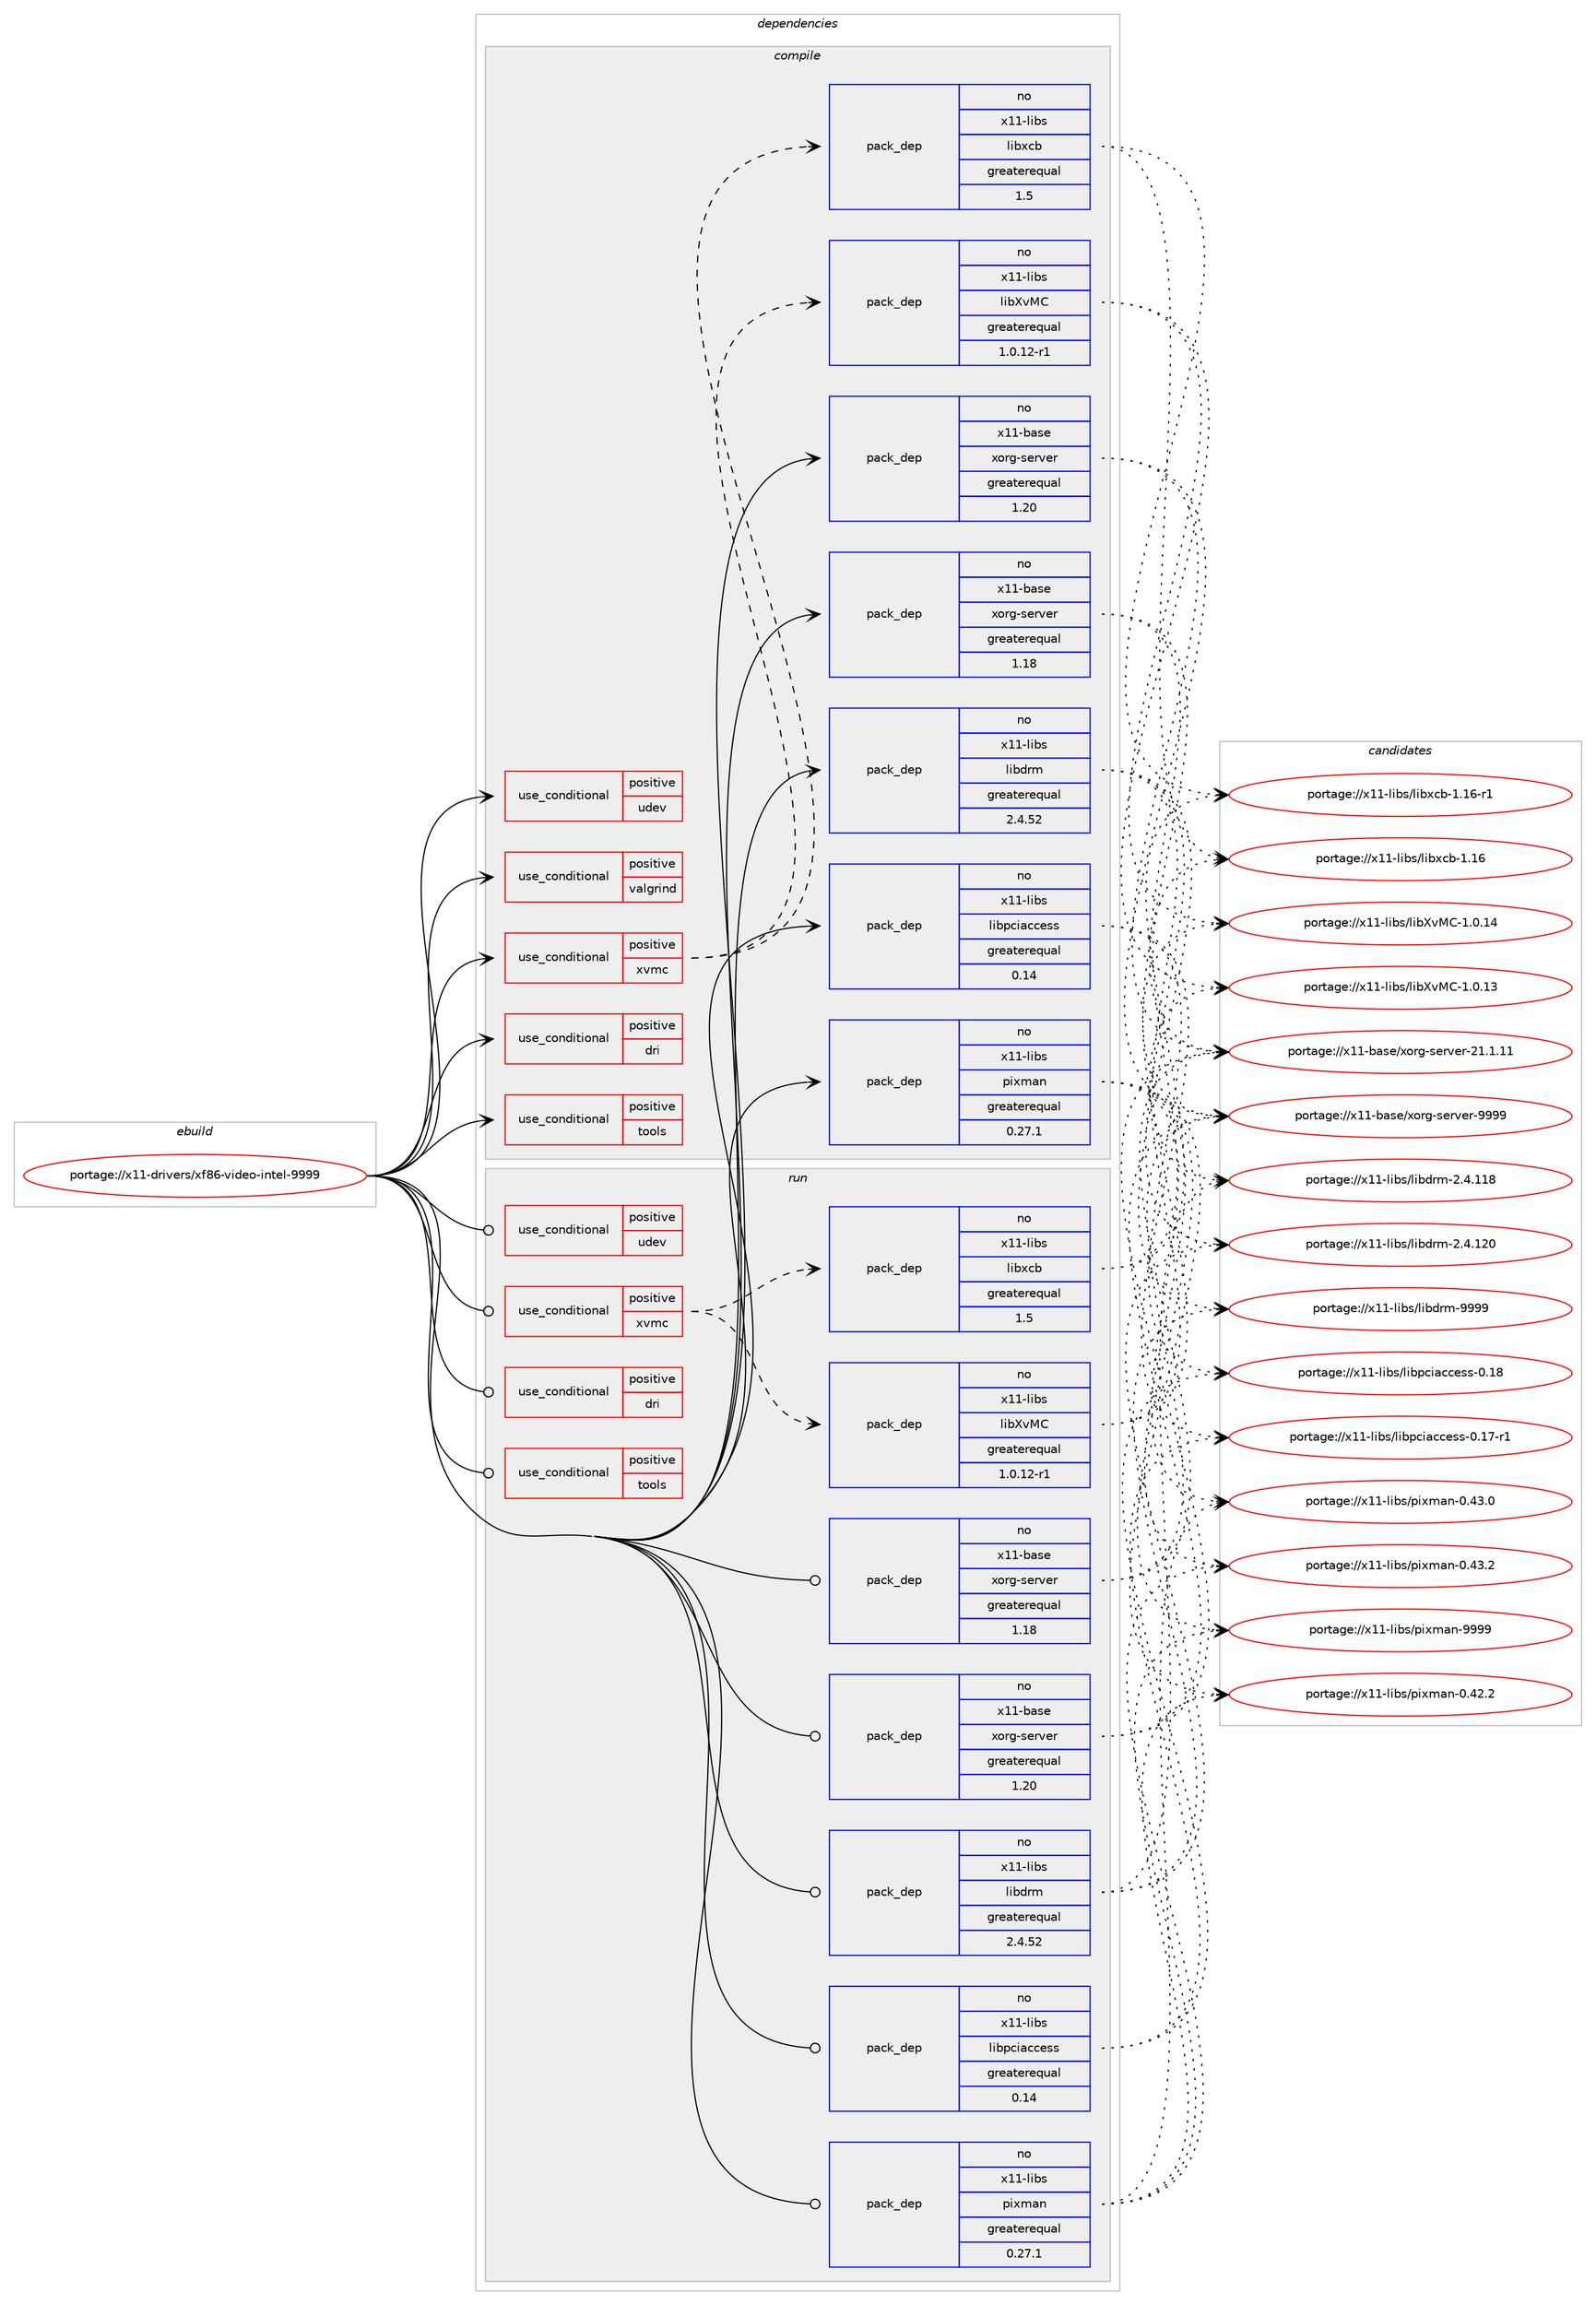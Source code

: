 digraph prolog {

# *************
# Graph options
# *************

newrank=true;
concentrate=true;
compound=true;
graph [rankdir=LR,fontname=Helvetica,fontsize=10,ranksep=1.5];#, ranksep=2.5, nodesep=0.2];
edge  [arrowhead=vee];
node  [fontname=Helvetica,fontsize=10];

# **********
# The ebuild
# **********

subgraph cluster_leftcol {
color=gray;
rank=same;
label=<<i>ebuild</i>>;
id [label="portage://x11-drivers/xf86-video-intel-9999", color=red, width=4, href="../x11-drivers/xf86-video-intel-9999.svg"];
}

# ****************
# The dependencies
# ****************

subgraph cluster_midcol {
color=gray;
label=<<i>dependencies</i>>;
subgraph cluster_compile {
fillcolor="#eeeeee";
style=filled;
label=<<i>compile</i>>;
subgraph cond17923 {
dependency27254 [label=<<TABLE BORDER="0" CELLBORDER="1" CELLSPACING="0" CELLPADDING="4"><TR><TD ROWSPAN="3" CELLPADDING="10">use_conditional</TD></TR><TR><TD>positive</TD></TR><TR><TD>dri</TD></TR></TABLE>>, shape=none, color=red];
# *** BEGIN UNKNOWN DEPENDENCY TYPE (TODO) ***
# dependency27254 -> package_dependency(portage://x11-drivers/xf86-video-intel-9999,install,no,x11-base,xorg-server,none,[,,],[],[use(disable(minimal),none)])
# *** END UNKNOWN DEPENDENCY TYPE (TODO) ***

# *** BEGIN UNKNOWN DEPENDENCY TYPE (TODO) ***
# dependency27254 -> package_dependency(portage://x11-drivers/xf86-video-intel-9999,install,no,x11-libs,libdrm,none,[,,],[],[])
# *** END UNKNOWN DEPENDENCY TYPE (TODO) ***

}
id:e -> dependency27254:w [weight=20,style="solid",arrowhead="vee"];
subgraph cond17924 {
dependency27255 [label=<<TABLE BORDER="0" CELLBORDER="1" CELLSPACING="0" CELLPADDING="4"><TR><TD ROWSPAN="3" CELLPADDING="10">use_conditional</TD></TR><TR><TD>positive</TD></TR><TR><TD>tools</TD></TR></TABLE>>, shape=none, color=red];
# *** BEGIN UNKNOWN DEPENDENCY TYPE (TODO) ***
# dependency27255 -> package_dependency(portage://x11-drivers/xf86-video-intel-9999,install,no,x11-libs,libX11,none,[,,],[],[])
# *** END UNKNOWN DEPENDENCY TYPE (TODO) ***

# *** BEGIN UNKNOWN DEPENDENCY TYPE (TODO) ***
# dependency27255 -> package_dependency(portage://x11-drivers/xf86-video-intel-9999,install,no,x11-libs,libxcb,none,[,,],[],[])
# *** END UNKNOWN DEPENDENCY TYPE (TODO) ***

# *** BEGIN UNKNOWN DEPENDENCY TYPE (TODO) ***
# dependency27255 -> package_dependency(portage://x11-drivers/xf86-video-intel-9999,install,no,x11-libs,libXcursor,none,[,,],[],[])
# *** END UNKNOWN DEPENDENCY TYPE (TODO) ***

# *** BEGIN UNKNOWN DEPENDENCY TYPE (TODO) ***
# dependency27255 -> package_dependency(portage://x11-drivers/xf86-video-intel-9999,install,no,x11-libs,libXdamage,none,[,,],[],[])
# *** END UNKNOWN DEPENDENCY TYPE (TODO) ***

# *** BEGIN UNKNOWN DEPENDENCY TYPE (TODO) ***
# dependency27255 -> package_dependency(portage://x11-drivers/xf86-video-intel-9999,install,no,x11-libs,libXinerama,none,[,,],[],[])
# *** END UNKNOWN DEPENDENCY TYPE (TODO) ***

# *** BEGIN UNKNOWN DEPENDENCY TYPE (TODO) ***
# dependency27255 -> package_dependency(portage://x11-drivers/xf86-video-intel-9999,install,no,x11-libs,libXrandr,none,[,,],[],[])
# *** END UNKNOWN DEPENDENCY TYPE (TODO) ***

# *** BEGIN UNKNOWN DEPENDENCY TYPE (TODO) ***
# dependency27255 -> package_dependency(portage://x11-drivers/xf86-video-intel-9999,install,no,x11-libs,libXrender,none,[,,],[],[])
# *** END UNKNOWN DEPENDENCY TYPE (TODO) ***

# *** BEGIN UNKNOWN DEPENDENCY TYPE (TODO) ***
# dependency27255 -> package_dependency(portage://x11-drivers/xf86-video-intel-9999,install,no,x11-libs,libxshmfence,none,[,,],[],[])
# *** END UNKNOWN DEPENDENCY TYPE (TODO) ***

# *** BEGIN UNKNOWN DEPENDENCY TYPE (TODO) ***
# dependency27255 -> package_dependency(portage://x11-drivers/xf86-video-intel-9999,install,no,x11-libs,libXtst,none,[,,],[],[])
# *** END UNKNOWN DEPENDENCY TYPE (TODO) ***

}
id:e -> dependency27255:w [weight=20,style="solid",arrowhead="vee"];
subgraph cond17925 {
dependency27256 [label=<<TABLE BORDER="0" CELLBORDER="1" CELLSPACING="0" CELLPADDING="4"><TR><TD ROWSPAN="3" CELLPADDING="10">use_conditional</TD></TR><TR><TD>positive</TD></TR><TR><TD>udev</TD></TR></TABLE>>, shape=none, color=red];
# *** BEGIN UNKNOWN DEPENDENCY TYPE (TODO) ***
# dependency27256 -> package_dependency(portage://x11-drivers/xf86-video-intel-9999,install,no,virtual,libudev,none,[,,],any_same_slot,[])
# *** END UNKNOWN DEPENDENCY TYPE (TODO) ***

}
id:e -> dependency27256:w [weight=20,style="solid",arrowhead="vee"];
subgraph cond17926 {
dependency27257 [label=<<TABLE BORDER="0" CELLBORDER="1" CELLSPACING="0" CELLPADDING="4"><TR><TD ROWSPAN="3" CELLPADDING="10">use_conditional</TD></TR><TR><TD>positive</TD></TR><TR><TD>valgrind</TD></TR></TABLE>>, shape=none, color=red];
# *** BEGIN UNKNOWN DEPENDENCY TYPE (TODO) ***
# dependency27257 -> package_dependency(portage://x11-drivers/xf86-video-intel-9999,install,no,dev-debug,valgrind,none,[,,],[],[])
# *** END UNKNOWN DEPENDENCY TYPE (TODO) ***

}
id:e -> dependency27257:w [weight=20,style="solid",arrowhead="vee"];
subgraph cond17927 {
dependency27258 [label=<<TABLE BORDER="0" CELLBORDER="1" CELLSPACING="0" CELLPADDING="4"><TR><TD ROWSPAN="3" CELLPADDING="10">use_conditional</TD></TR><TR><TD>positive</TD></TR><TR><TD>xvmc</TD></TR></TABLE>>, shape=none, color=red];
subgraph pack8995 {
dependency27259 [label=<<TABLE BORDER="0" CELLBORDER="1" CELLSPACING="0" CELLPADDING="4" WIDTH="220"><TR><TD ROWSPAN="6" CELLPADDING="30">pack_dep</TD></TR><TR><TD WIDTH="110">no</TD></TR><TR><TD>x11-libs</TD></TR><TR><TD>libXvMC</TD></TR><TR><TD>greaterequal</TD></TR><TR><TD>1.0.12-r1</TD></TR></TABLE>>, shape=none, color=blue];
}
dependency27258:e -> dependency27259:w [weight=20,style="dashed",arrowhead="vee"];
subgraph pack8996 {
dependency27260 [label=<<TABLE BORDER="0" CELLBORDER="1" CELLSPACING="0" CELLPADDING="4" WIDTH="220"><TR><TD ROWSPAN="6" CELLPADDING="30">pack_dep</TD></TR><TR><TD WIDTH="110">no</TD></TR><TR><TD>x11-libs</TD></TR><TR><TD>libxcb</TD></TR><TR><TD>greaterequal</TD></TR><TR><TD>1.5</TD></TR></TABLE>>, shape=none, color=blue];
}
dependency27258:e -> dependency27260:w [weight=20,style="dashed",arrowhead="vee"];
# *** BEGIN UNKNOWN DEPENDENCY TYPE (TODO) ***
# dependency27258 -> package_dependency(portage://x11-drivers/xf86-video-intel-9999,install,no,x11-libs,xcb-util,none,[,,],[],[])
# *** END UNKNOWN DEPENDENCY TYPE (TODO) ***

}
id:e -> dependency27258:w [weight=20,style="solid",arrowhead="vee"];
# *** BEGIN UNKNOWN DEPENDENCY TYPE (TODO) ***
# id -> package_dependency(portage://x11-drivers/xf86-video-intel-9999,install,no,x11-base,xorg-proto,none,[,,],[],[])
# *** END UNKNOWN DEPENDENCY TYPE (TODO) ***

subgraph pack8997 {
dependency27261 [label=<<TABLE BORDER="0" CELLBORDER="1" CELLSPACING="0" CELLPADDING="4" WIDTH="220"><TR><TD ROWSPAN="6" CELLPADDING="30">pack_dep</TD></TR><TR><TD WIDTH="110">no</TD></TR><TR><TD>x11-base</TD></TR><TR><TD>xorg-server</TD></TR><TR><TD>greaterequal</TD></TR><TR><TD>1.18</TD></TR></TABLE>>, shape=none, color=blue];
}
id:e -> dependency27261:w [weight=20,style="solid",arrowhead="vee"];
subgraph pack8998 {
dependency27262 [label=<<TABLE BORDER="0" CELLBORDER="1" CELLSPACING="0" CELLPADDING="4" WIDTH="220"><TR><TD ROWSPAN="6" CELLPADDING="30">pack_dep</TD></TR><TR><TD WIDTH="110">no</TD></TR><TR><TD>x11-base</TD></TR><TR><TD>xorg-server</TD></TR><TR><TD>greaterequal</TD></TR><TR><TD>1.20</TD></TR></TABLE>>, shape=none, color=blue];
}
id:e -> dependency27262:w [weight=20,style="solid",arrowhead="vee"];
# *** BEGIN UNKNOWN DEPENDENCY TYPE (TODO) ***
# id -> package_dependency(portage://x11-drivers/xf86-video-intel-9999,install,no,x11-libs,libXScrnSaver,none,[,,],[],[])
# *** END UNKNOWN DEPENDENCY TYPE (TODO) ***

# *** BEGIN UNKNOWN DEPENDENCY TYPE (TODO) ***
# id -> package_dependency(portage://x11-drivers/xf86-video-intel-9999,install,no,x11-libs,libXext,none,[,,],[],[])
# *** END UNKNOWN DEPENDENCY TYPE (TODO) ***

# *** BEGIN UNKNOWN DEPENDENCY TYPE (TODO) ***
# id -> package_dependency(portage://x11-drivers/xf86-video-intel-9999,install,no,x11-libs,libXfixes,none,[,,],[],[])
# *** END UNKNOWN DEPENDENCY TYPE (TODO) ***

subgraph pack8999 {
dependency27263 [label=<<TABLE BORDER="0" CELLBORDER="1" CELLSPACING="0" CELLPADDING="4" WIDTH="220"><TR><TD ROWSPAN="6" CELLPADDING="30">pack_dep</TD></TR><TR><TD WIDTH="110">no</TD></TR><TR><TD>x11-libs</TD></TR><TR><TD>libdrm</TD></TR><TR><TD>greaterequal</TD></TR><TR><TD>2.4.52</TD></TR></TABLE>>, shape=none, color=blue];
}
id:e -> dependency27263:w [weight=20,style="solid",arrowhead="vee"];
subgraph pack9000 {
dependency27264 [label=<<TABLE BORDER="0" CELLBORDER="1" CELLSPACING="0" CELLPADDING="4" WIDTH="220"><TR><TD ROWSPAN="6" CELLPADDING="30">pack_dep</TD></TR><TR><TD WIDTH="110">no</TD></TR><TR><TD>x11-libs</TD></TR><TR><TD>libpciaccess</TD></TR><TR><TD>greaterequal</TD></TR><TR><TD>0.14</TD></TR></TABLE>>, shape=none, color=blue];
}
id:e -> dependency27264:w [weight=20,style="solid",arrowhead="vee"];
subgraph pack9001 {
dependency27265 [label=<<TABLE BORDER="0" CELLBORDER="1" CELLSPACING="0" CELLPADDING="4" WIDTH="220"><TR><TD ROWSPAN="6" CELLPADDING="30">pack_dep</TD></TR><TR><TD WIDTH="110">no</TD></TR><TR><TD>x11-libs</TD></TR><TR><TD>pixman</TD></TR><TR><TD>greaterequal</TD></TR><TR><TD>0.27.1</TD></TR></TABLE>>, shape=none, color=blue];
}
id:e -> dependency27265:w [weight=20,style="solid",arrowhead="vee"];
}
subgraph cluster_compileandrun {
fillcolor="#eeeeee";
style=filled;
label=<<i>compile and run</i>>;
}
subgraph cluster_run {
fillcolor="#eeeeee";
style=filled;
label=<<i>run</i>>;
subgraph cond17928 {
dependency27266 [label=<<TABLE BORDER="0" CELLBORDER="1" CELLSPACING="0" CELLPADDING="4"><TR><TD ROWSPAN="3" CELLPADDING="10">use_conditional</TD></TR><TR><TD>positive</TD></TR><TR><TD>dri</TD></TR></TABLE>>, shape=none, color=red];
# *** BEGIN UNKNOWN DEPENDENCY TYPE (TODO) ***
# dependency27266 -> package_dependency(portage://x11-drivers/xf86-video-intel-9999,run,no,x11-base,xorg-server,none,[,,],[],[use(disable(minimal),none)])
# *** END UNKNOWN DEPENDENCY TYPE (TODO) ***

# *** BEGIN UNKNOWN DEPENDENCY TYPE (TODO) ***
# dependency27266 -> package_dependency(portage://x11-drivers/xf86-video-intel-9999,run,no,x11-libs,libdrm,none,[,,],[],[])
# *** END UNKNOWN DEPENDENCY TYPE (TODO) ***

}
id:e -> dependency27266:w [weight=20,style="solid",arrowhead="odot"];
subgraph cond17929 {
dependency27267 [label=<<TABLE BORDER="0" CELLBORDER="1" CELLSPACING="0" CELLPADDING="4"><TR><TD ROWSPAN="3" CELLPADDING="10">use_conditional</TD></TR><TR><TD>positive</TD></TR><TR><TD>tools</TD></TR></TABLE>>, shape=none, color=red];
# *** BEGIN UNKNOWN DEPENDENCY TYPE (TODO) ***
# dependency27267 -> package_dependency(portage://x11-drivers/xf86-video-intel-9999,run,no,x11-libs,libX11,none,[,,],[],[])
# *** END UNKNOWN DEPENDENCY TYPE (TODO) ***

# *** BEGIN UNKNOWN DEPENDENCY TYPE (TODO) ***
# dependency27267 -> package_dependency(portage://x11-drivers/xf86-video-intel-9999,run,no,x11-libs,libxcb,none,[,,],[],[])
# *** END UNKNOWN DEPENDENCY TYPE (TODO) ***

# *** BEGIN UNKNOWN DEPENDENCY TYPE (TODO) ***
# dependency27267 -> package_dependency(portage://x11-drivers/xf86-video-intel-9999,run,no,x11-libs,libXcursor,none,[,,],[],[])
# *** END UNKNOWN DEPENDENCY TYPE (TODO) ***

# *** BEGIN UNKNOWN DEPENDENCY TYPE (TODO) ***
# dependency27267 -> package_dependency(portage://x11-drivers/xf86-video-intel-9999,run,no,x11-libs,libXdamage,none,[,,],[],[])
# *** END UNKNOWN DEPENDENCY TYPE (TODO) ***

# *** BEGIN UNKNOWN DEPENDENCY TYPE (TODO) ***
# dependency27267 -> package_dependency(portage://x11-drivers/xf86-video-intel-9999,run,no,x11-libs,libXinerama,none,[,,],[],[])
# *** END UNKNOWN DEPENDENCY TYPE (TODO) ***

# *** BEGIN UNKNOWN DEPENDENCY TYPE (TODO) ***
# dependency27267 -> package_dependency(portage://x11-drivers/xf86-video-intel-9999,run,no,x11-libs,libXrandr,none,[,,],[],[])
# *** END UNKNOWN DEPENDENCY TYPE (TODO) ***

# *** BEGIN UNKNOWN DEPENDENCY TYPE (TODO) ***
# dependency27267 -> package_dependency(portage://x11-drivers/xf86-video-intel-9999,run,no,x11-libs,libXrender,none,[,,],[],[])
# *** END UNKNOWN DEPENDENCY TYPE (TODO) ***

# *** BEGIN UNKNOWN DEPENDENCY TYPE (TODO) ***
# dependency27267 -> package_dependency(portage://x11-drivers/xf86-video-intel-9999,run,no,x11-libs,libxshmfence,none,[,,],[],[])
# *** END UNKNOWN DEPENDENCY TYPE (TODO) ***

# *** BEGIN UNKNOWN DEPENDENCY TYPE (TODO) ***
# dependency27267 -> package_dependency(portage://x11-drivers/xf86-video-intel-9999,run,no,x11-libs,libXtst,none,[,,],[],[])
# *** END UNKNOWN DEPENDENCY TYPE (TODO) ***

}
id:e -> dependency27267:w [weight=20,style="solid",arrowhead="odot"];
subgraph cond17930 {
dependency27268 [label=<<TABLE BORDER="0" CELLBORDER="1" CELLSPACING="0" CELLPADDING="4"><TR><TD ROWSPAN="3" CELLPADDING="10">use_conditional</TD></TR><TR><TD>positive</TD></TR><TR><TD>udev</TD></TR></TABLE>>, shape=none, color=red];
# *** BEGIN UNKNOWN DEPENDENCY TYPE (TODO) ***
# dependency27268 -> package_dependency(portage://x11-drivers/xf86-video-intel-9999,run,no,virtual,libudev,none,[,,],any_same_slot,[])
# *** END UNKNOWN DEPENDENCY TYPE (TODO) ***

}
id:e -> dependency27268:w [weight=20,style="solid",arrowhead="odot"];
subgraph cond17931 {
dependency27269 [label=<<TABLE BORDER="0" CELLBORDER="1" CELLSPACING="0" CELLPADDING="4"><TR><TD ROWSPAN="3" CELLPADDING="10">use_conditional</TD></TR><TR><TD>positive</TD></TR><TR><TD>xvmc</TD></TR></TABLE>>, shape=none, color=red];
subgraph pack9002 {
dependency27270 [label=<<TABLE BORDER="0" CELLBORDER="1" CELLSPACING="0" CELLPADDING="4" WIDTH="220"><TR><TD ROWSPAN="6" CELLPADDING="30">pack_dep</TD></TR><TR><TD WIDTH="110">no</TD></TR><TR><TD>x11-libs</TD></TR><TR><TD>libXvMC</TD></TR><TR><TD>greaterequal</TD></TR><TR><TD>1.0.12-r1</TD></TR></TABLE>>, shape=none, color=blue];
}
dependency27269:e -> dependency27270:w [weight=20,style="dashed",arrowhead="vee"];
subgraph pack9003 {
dependency27271 [label=<<TABLE BORDER="0" CELLBORDER="1" CELLSPACING="0" CELLPADDING="4" WIDTH="220"><TR><TD ROWSPAN="6" CELLPADDING="30">pack_dep</TD></TR><TR><TD WIDTH="110">no</TD></TR><TR><TD>x11-libs</TD></TR><TR><TD>libxcb</TD></TR><TR><TD>greaterequal</TD></TR><TR><TD>1.5</TD></TR></TABLE>>, shape=none, color=blue];
}
dependency27269:e -> dependency27271:w [weight=20,style="dashed",arrowhead="vee"];
# *** BEGIN UNKNOWN DEPENDENCY TYPE (TODO) ***
# dependency27269 -> package_dependency(portage://x11-drivers/xf86-video-intel-9999,run,no,x11-libs,xcb-util,none,[,,],[],[])
# *** END UNKNOWN DEPENDENCY TYPE (TODO) ***

}
id:e -> dependency27269:w [weight=20,style="solid",arrowhead="odot"];
subgraph pack9004 {
dependency27272 [label=<<TABLE BORDER="0" CELLBORDER="1" CELLSPACING="0" CELLPADDING="4" WIDTH="220"><TR><TD ROWSPAN="6" CELLPADDING="30">pack_dep</TD></TR><TR><TD WIDTH="110">no</TD></TR><TR><TD>x11-base</TD></TR><TR><TD>xorg-server</TD></TR><TR><TD>greaterequal</TD></TR><TR><TD>1.18</TD></TR></TABLE>>, shape=none, color=blue];
}
id:e -> dependency27272:w [weight=20,style="solid",arrowhead="odot"];
subgraph pack9005 {
dependency27273 [label=<<TABLE BORDER="0" CELLBORDER="1" CELLSPACING="0" CELLPADDING="4" WIDTH="220"><TR><TD ROWSPAN="6" CELLPADDING="30">pack_dep</TD></TR><TR><TD WIDTH="110">no</TD></TR><TR><TD>x11-base</TD></TR><TR><TD>xorg-server</TD></TR><TR><TD>greaterequal</TD></TR><TR><TD>1.20</TD></TR></TABLE>>, shape=none, color=blue];
}
id:e -> dependency27273:w [weight=20,style="solid",arrowhead="odot"];
# *** BEGIN UNKNOWN DEPENDENCY TYPE (TODO) ***
# id -> package_dependency(portage://x11-drivers/xf86-video-intel-9999,run,no,x11-base,xorg-server,none,[,,],any_same_slot,[])
# *** END UNKNOWN DEPENDENCY TYPE (TODO) ***

# *** BEGIN UNKNOWN DEPENDENCY TYPE (TODO) ***
# id -> package_dependency(portage://x11-drivers/xf86-video-intel-9999,run,no,x11-libs,libXScrnSaver,none,[,,],[],[])
# *** END UNKNOWN DEPENDENCY TYPE (TODO) ***

# *** BEGIN UNKNOWN DEPENDENCY TYPE (TODO) ***
# id -> package_dependency(portage://x11-drivers/xf86-video-intel-9999,run,no,x11-libs,libXext,none,[,,],[],[])
# *** END UNKNOWN DEPENDENCY TYPE (TODO) ***

# *** BEGIN UNKNOWN DEPENDENCY TYPE (TODO) ***
# id -> package_dependency(portage://x11-drivers/xf86-video-intel-9999,run,no,x11-libs,libXfixes,none,[,,],[],[])
# *** END UNKNOWN DEPENDENCY TYPE (TODO) ***

subgraph pack9006 {
dependency27274 [label=<<TABLE BORDER="0" CELLBORDER="1" CELLSPACING="0" CELLPADDING="4" WIDTH="220"><TR><TD ROWSPAN="6" CELLPADDING="30">pack_dep</TD></TR><TR><TD WIDTH="110">no</TD></TR><TR><TD>x11-libs</TD></TR><TR><TD>libdrm</TD></TR><TR><TD>greaterequal</TD></TR><TR><TD>2.4.52</TD></TR></TABLE>>, shape=none, color=blue];
}
id:e -> dependency27274:w [weight=20,style="solid",arrowhead="odot"];
subgraph pack9007 {
dependency27275 [label=<<TABLE BORDER="0" CELLBORDER="1" CELLSPACING="0" CELLPADDING="4" WIDTH="220"><TR><TD ROWSPAN="6" CELLPADDING="30">pack_dep</TD></TR><TR><TD WIDTH="110">no</TD></TR><TR><TD>x11-libs</TD></TR><TR><TD>libpciaccess</TD></TR><TR><TD>greaterequal</TD></TR><TR><TD>0.14</TD></TR></TABLE>>, shape=none, color=blue];
}
id:e -> dependency27275:w [weight=20,style="solid",arrowhead="odot"];
subgraph pack9008 {
dependency27276 [label=<<TABLE BORDER="0" CELLBORDER="1" CELLSPACING="0" CELLPADDING="4" WIDTH="220"><TR><TD ROWSPAN="6" CELLPADDING="30">pack_dep</TD></TR><TR><TD WIDTH="110">no</TD></TR><TR><TD>x11-libs</TD></TR><TR><TD>pixman</TD></TR><TR><TD>greaterequal</TD></TR><TR><TD>0.27.1</TD></TR></TABLE>>, shape=none, color=blue];
}
id:e -> dependency27276:w [weight=20,style="solid",arrowhead="odot"];
}
}

# **************
# The candidates
# **************

subgraph cluster_choices {
rank=same;
color=gray;
label=<<i>candidates</i>>;

subgraph choice8995 {
color=black;
nodesep=1;
choice12049494510810598115471081059888118776745494648464951 [label="portage://x11-libs/libXvMC-1.0.13", color=red, width=4,href="../x11-libs/libXvMC-1.0.13.svg"];
choice12049494510810598115471081059888118776745494648464952 [label="portage://x11-libs/libXvMC-1.0.14", color=red, width=4,href="../x11-libs/libXvMC-1.0.14.svg"];
dependency27259:e -> choice12049494510810598115471081059888118776745494648464951:w [style=dotted,weight="100"];
dependency27259:e -> choice12049494510810598115471081059888118776745494648464952:w [style=dotted,weight="100"];
}
subgraph choice8996 {
color=black;
nodesep=1;
choice12049494510810598115471081059812099984549464954 [label="portage://x11-libs/libxcb-1.16", color=red, width=4,href="../x11-libs/libxcb-1.16.svg"];
choice120494945108105981154710810598120999845494649544511449 [label="portage://x11-libs/libxcb-1.16-r1", color=red, width=4,href="../x11-libs/libxcb-1.16-r1.svg"];
dependency27260:e -> choice12049494510810598115471081059812099984549464954:w [style=dotted,weight="100"];
dependency27260:e -> choice120494945108105981154710810598120999845494649544511449:w [style=dotted,weight="100"];
}
subgraph choice8997 {
color=black;
nodesep=1;
choice120494945989711510147120111114103451151011141181011144550494649464949 [label="portage://x11-base/xorg-server-21.1.11", color=red, width=4,href="../x11-base/xorg-server-21.1.11.svg"];
choice120494945989711510147120111114103451151011141181011144557575757 [label="portage://x11-base/xorg-server-9999", color=red, width=4,href="../x11-base/xorg-server-9999.svg"];
dependency27261:e -> choice120494945989711510147120111114103451151011141181011144550494649464949:w [style=dotted,weight="100"];
dependency27261:e -> choice120494945989711510147120111114103451151011141181011144557575757:w [style=dotted,weight="100"];
}
subgraph choice8998 {
color=black;
nodesep=1;
choice120494945989711510147120111114103451151011141181011144550494649464949 [label="portage://x11-base/xorg-server-21.1.11", color=red, width=4,href="../x11-base/xorg-server-21.1.11.svg"];
choice120494945989711510147120111114103451151011141181011144557575757 [label="portage://x11-base/xorg-server-9999", color=red, width=4,href="../x11-base/xorg-server-9999.svg"];
dependency27262:e -> choice120494945989711510147120111114103451151011141181011144550494649464949:w [style=dotted,weight="100"];
dependency27262:e -> choice120494945989711510147120111114103451151011141181011144557575757:w [style=dotted,weight="100"];
}
subgraph choice8999 {
color=black;
nodesep=1;
choice1204949451081059811547108105981001141094550465246494956 [label="portage://x11-libs/libdrm-2.4.118", color=red, width=4,href="../x11-libs/libdrm-2.4.118.svg"];
choice1204949451081059811547108105981001141094550465246495048 [label="portage://x11-libs/libdrm-2.4.120", color=red, width=4,href="../x11-libs/libdrm-2.4.120.svg"];
choice1204949451081059811547108105981001141094557575757 [label="portage://x11-libs/libdrm-9999", color=red, width=4,href="../x11-libs/libdrm-9999.svg"];
dependency27263:e -> choice1204949451081059811547108105981001141094550465246494956:w [style=dotted,weight="100"];
dependency27263:e -> choice1204949451081059811547108105981001141094550465246495048:w [style=dotted,weight="100"];
dependency27263:e -> choice1204949451081059811547108105981001141094557575757:w [style=dotted,weight="100"];
}
subgraph choice9000 {
color=black;
nodesep=1;
choice1204949451081059811547108105981129910597999910111511545484649554511449 [label="portage://x11-libs/libpciaccess-0.17-r1", color=red, width=4,href="../x11-libs/libpciaccess-0.17-r1.svg"];
choice120494945108105981154710810598112991059799991011151154548464956 [label="portage://x11-libs/libpciaccess-0.18", color=red, width=4,href="../x11-libs/libpciaccess-0.18.svg"];
dependency27264:e -> choice1204949451081059811547108105981129910597999910111511545484649554511449:w [style=dotted,weight="100"];
dependency27264:e -> choice120494945108105981154710810598112991059799991011151154548464956:w [style=dotted,weight="100"];
}
subgraph choice9001 {
color=black;
nodesep=1;
choice12049494510810598115471121051201099711045484652504650 [label="portage://x11-libs/pixman-0.42.2", color=red, width=4,href="../x11-libs/pixman-0.42.2.svg"];
choice12049494510810598115471121051201099711045484652514648 [label="portage://x11-libs/pixman-0.43.0", color=red, width=4,href="../x11-libs/pixman-0.43.0.svg"];
choice12049494510810598115471121051201099711045484652514650 [label="portage://x11-libs/pixman-0.43.2", color=red, width=4,href="../x11-libs/pixman-0.43.2.svg"];
choice1204949451081059811547112105120109971104557575757 [label="portage://x11-libs/pixman-9999", color=red, width=4,href="../x11-libs/pixman-9999.svg"];
dependency27265:e -> choice12049494510810598115471121051201099711045484652504650:w [style=dotted,weight="100"];
dependency27265:e -> choice12049494510810598115471121051201099711045484652514648:w [style=dotted,weight="100"];
dependency27265:e -> choice12049494510810598115471121051201099711045484652514650:w [style=dotted,weight="100"];
dependency27265:e -> choice1204949451081059811547112105120109971104557575757:w [style=dotted,weight="100"];
}
subgraph choice9002 {
color=black;
nodesep=1;
choice12049494510810598115471081059888118776745494648464951 [label="portage://x11-libs/libXvMC-1.0.13", color=red, width=4,href="../x11-libs/libXvMC-1.0.13.svg"];
choice12049494510810598115471081059888118776745494648464952 [label="portage://x11-libs/libXvMC-1.0.14", color=red, width=4,href="../x11-libs/libXvMC-1.0.14.svg"];
dependency27270:e -> choice12049494510810598115471081059888118776745494648464951:w [style=dotted,weight="100"];
dependency27270:e -> choice12049494510810598115471081059888118776745494648464952:w [style=dotted,weight="100"];
}
subgraph choice9003 {
color=black;
nodesep=1;
choice12049494510810598115471081059812099984549464954 [label="portage://x11-libs/libxcb-1.16", color=red, width=4,href="../x11-libs/libxcb-1.16.svg"];
choice120494945108105981154710810598120999845494649544511449 [label="portage://x11-libs/libxcb-1.16-r1", color=red, width=4,href="../x11-libs/libxcb-1.16-r1.svg"];
dependency27271:e -> choice12049494510810598115471081059812099984549464954:w [style=dotted,weight="100"];
dependency27271:e -> choice120494945108105981154710810598120999845494649544511449:w [style=dotted,weight="100"];
}
subgraph choice9004 {
color=black;
nodesep=1;
choice120494945989711510147120111114103451151011141181011144550494649464949 [label="portage://x11-base/xorg-server-21.1.11", color=red, width=4,href="../x11-base/xorg-server-21.1.11.svg"];
choice120494945989711510147120111114103451151011141181011144557575757 [label="portage://x11-base/xorg-server-9999", color=red, width=4,href="../x11-base/xorg-server-9999.svg"];
dependency27272:e -> choice120494945989711510147120111114103451151011141181011144550494649464949:w [style=dotted,weight="100"];
dependency27272:e -> choice120494945989711510147120111114103451151011141181011144557575757:w [style=dotted,weight="100"];
}
subgraph choice9005 {
color=black;
nodesep=1;
choice120494945989711510147120111114103451151011141181011144550494649464949 [label="portage://x11-base/xorg-server-21.1.11", color=red, width=4,href="../x11-base/xorg-server-21.1.11.svg"];
choice120494945989711510147120111114103451151011141181011144557575757 [label="portage://x11-base/xorg-server-9999", color=red, width=4,href="../x11-base/xorg-server-9999.svg"];
dependency27273:e -> choice120494945989711510147120111114103451151011141181011144550494649464949:w [style=dotted,weight="100"];
dependency27273:e -> choice120494945989711510147120111114103451151011141181011144557575757:w [style=dotted,weight="100"];
}
subgraph choice9006 {
color=black;
nodesep=1;
choice1204949451081059811547108105981001141094550465246494956 [label="portage://x11-libs/libdrm-2.4.118", color=red, width=4,href="../x11-libs/libdrm-2.4.118.svg"];
choice1204949451081059811547108105981001141094550465246495048 [label="portage://x11-libs/libdrm-2.4.120", color=red, width=4,href="../x11-libs/libdrm-2.4.120.svg"];
choice1204949451081059811547108105981001141094557575757 [label="portage://x11-libs/libdrm-9999", color=red, width=4,href="../x11-libs/libdrm-9999.svg"];
dependency27274:e -> choice1204949451081059811547108105981001141094550465246494956:w [style=dotted,weight="100"];
dependency27274:e -> choice1204949451081059811547108105981001141094550465246495048:w [style=dotted,weight="100"];
dependency27274:e -> choice1204949451081059811547108105981001141094557575757:w [style=dotted,weight="100"];
}
subgraph choice9007 {
color=black;
nodesep=1;
choice1204949451081059811547108105981129910597999910111511545484649554511449 [label="portage://x11-libs/libpciaccess-0.17-r1", color=red, width=4,href="../x11-libs/libpciaccess-0.17-r1.svg"];
choice120494945108105981154710810598112991059799991011151154548464956 [label="portage://x11-libs/libpciaccess-0.18", color=red, width=4,href="../x11-libs/libpciaccess-0.18.svg"];
dependency27275:e -> choice1204949451081059811547108105981129910597999910111511545484649554511449:w [style=dotted,weight="100"];
dependency27275:e -> choice120494945108105981154710810598112991059799991011151154548464956:w [style=dotted,weight="100"];
}
subgraph choice9008 {
color=black;
nodesep=1;
choice12049494510810598115471121051201099711045484652504650 [label="portage://x11-libs/pixman-0.42.2", color=red, width=4,href="../x11-libs/pixman-0.42.2.svg"];
choice12049494510810598115471121051201099711045484652514648 [label="portage://x11-libs/pixman-0.43.0", color=red, width=4,href="../x11-libs/pixman-0.43.0.svg"];
choice12049494510810598115471121051201099711045484652514650 [label="portage://x11-libs/pixman-0.43.2", color=red, width=4,href="../x11-libs/pixman-0.43.2.svg"];
choice1204949451081059811547112105120109971104557575757 [label="portage://x11-libs/pixman-9999", color=red, width=4,href="../x11-libs/pixman-9999.svg"];
dependency27276:e -> choice12049494510810598115471121051201099711045484652504650:w [style=dotted,weight="100"];
dependency27276:e -> choice12049494510810598115471121051201099711045484652514648:w [style=dotted,weight="100"];
dependency27276:e -> choice12049494510810598115471121051201099711045484652514650:w [style=dotted,weight="100"];
dependency27276:e -> choice1204949451081059811547112105120109971104557575757:w [style=dotted,weight="100"];
}
}

}
